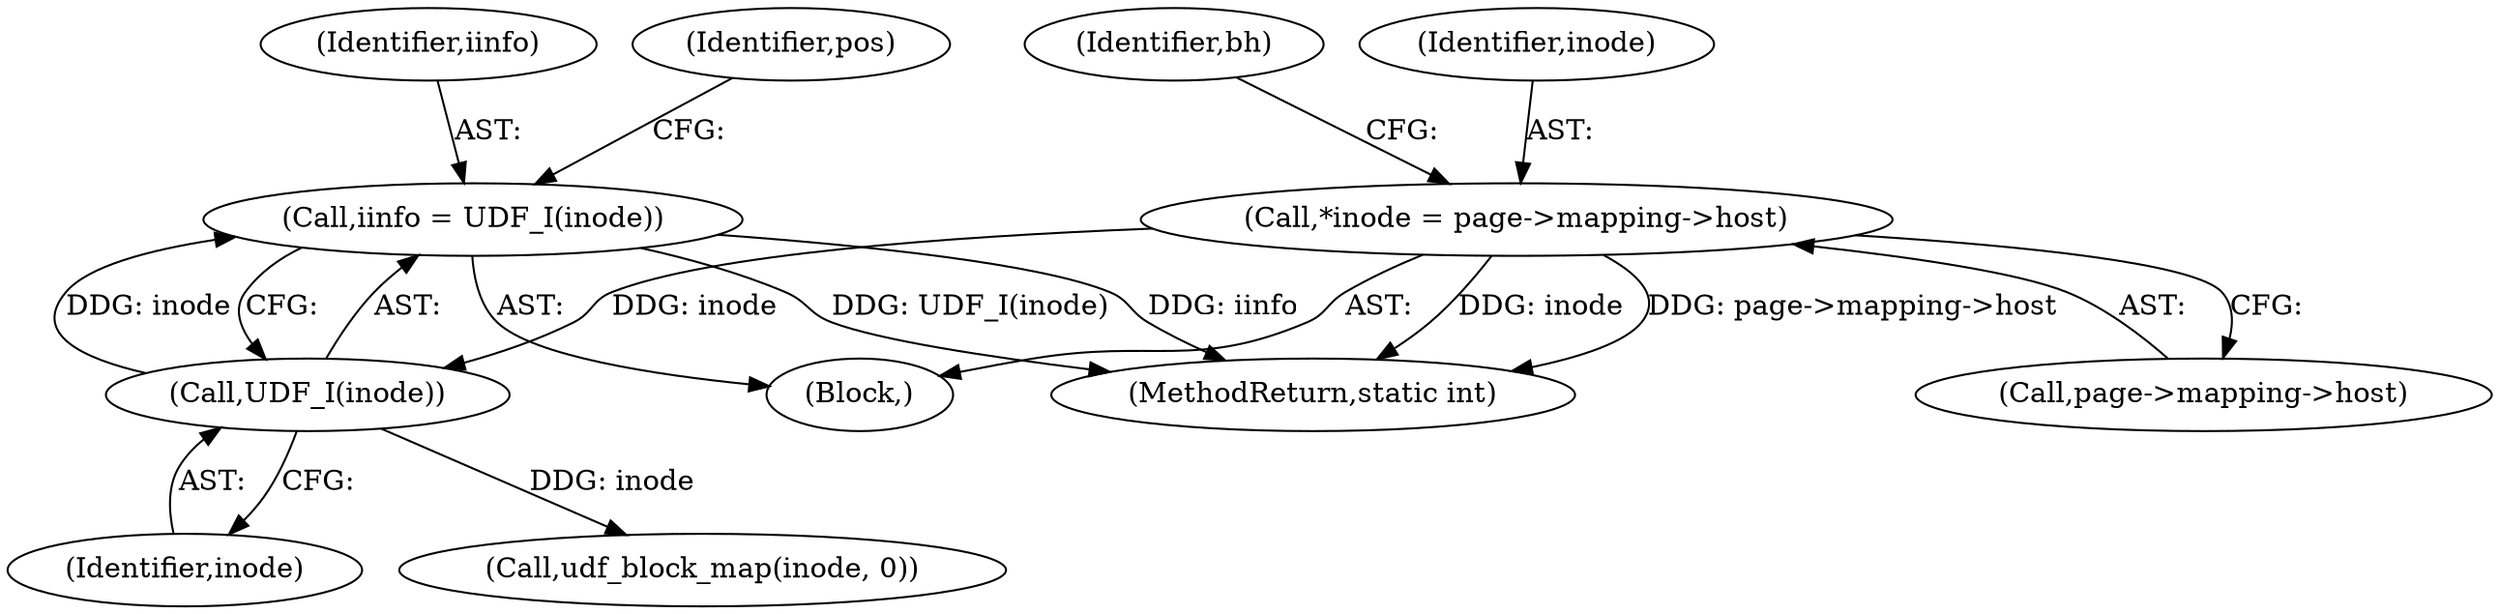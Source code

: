 digraph "0_linux_0e5cc9a40ada6046e6bc3bdfcd0c0d7e4b706b14_2@pointer" {
"1000142" [label="(Call,iinfo = UDF_I(inode))"];
"1000144" [label="(Call,UDF_I(inode))"];
"1000106" [label="(Call,*inode = page->mapping->host)"];
"1000108" [label="(Call,page->mapping->host)"];
"1000242" [label="(MethodReturn,static int)"];
"1000145" [label="(Identifier,inode)"];
"1000104" [label="(Block,)"];
"1000106" [label="(Call,*inode = page->mapping->host)"];
"1000148" [label="(Call,udf_block_map(inode, 0))"];
"1000115" [label="(Identifier,bh)"];
"1000143" [label="(Identifier,iinfo)"];
"1000144" [label="(Call,UDF_I(inode))"];
"1000142" [label="(Call,iinfo = UDF_I(inode))"];
"1000147" [label="(Identifier,pos)"];
"1000107" [label="(Identifier,inode)"];
"1000142" -> "1000104"  [label="AST: "];
"1000142" -> "1000144"  [label="CFG: "];
"1000143" -> "1000142"  [label="AST: "];
"1000144" -> "1000142"  [label="AST: "];
"1000147" -> "1000142"  [label="CFG: "];
"1000142" -> "1000242"  [label="DDG: UDF_I(inode)"];
"1000142" -> "1000242"  [label="DDG: iinfo"];
"1000144" -> "1000142"  [label="DDG: inode"];
"1000144" -> "1000145"  [label="CFG: "];
"1000145" -> "1000144"  [label="AST: "];
"1000106" -> "1000144"  [label="DDG: inode"];
"1000144" -> "1000148"  [label="DDG: inode"];
"1000106" -> "1000104"  [label="AST: "];
"1000106" -> "1000108"  [label="CFG: "];
"1000107" -> "1000106"  [label="AST: "];
"1000108" -> "1000106"  [label="AST: "];
"1000115" -> "1000106"  [label="CFG: "];
"1000106" -> "1000242"  [label="DDG: page->mapping->host"];
"1000106" -> "1000242"  [label="DDG: inode"];
}
